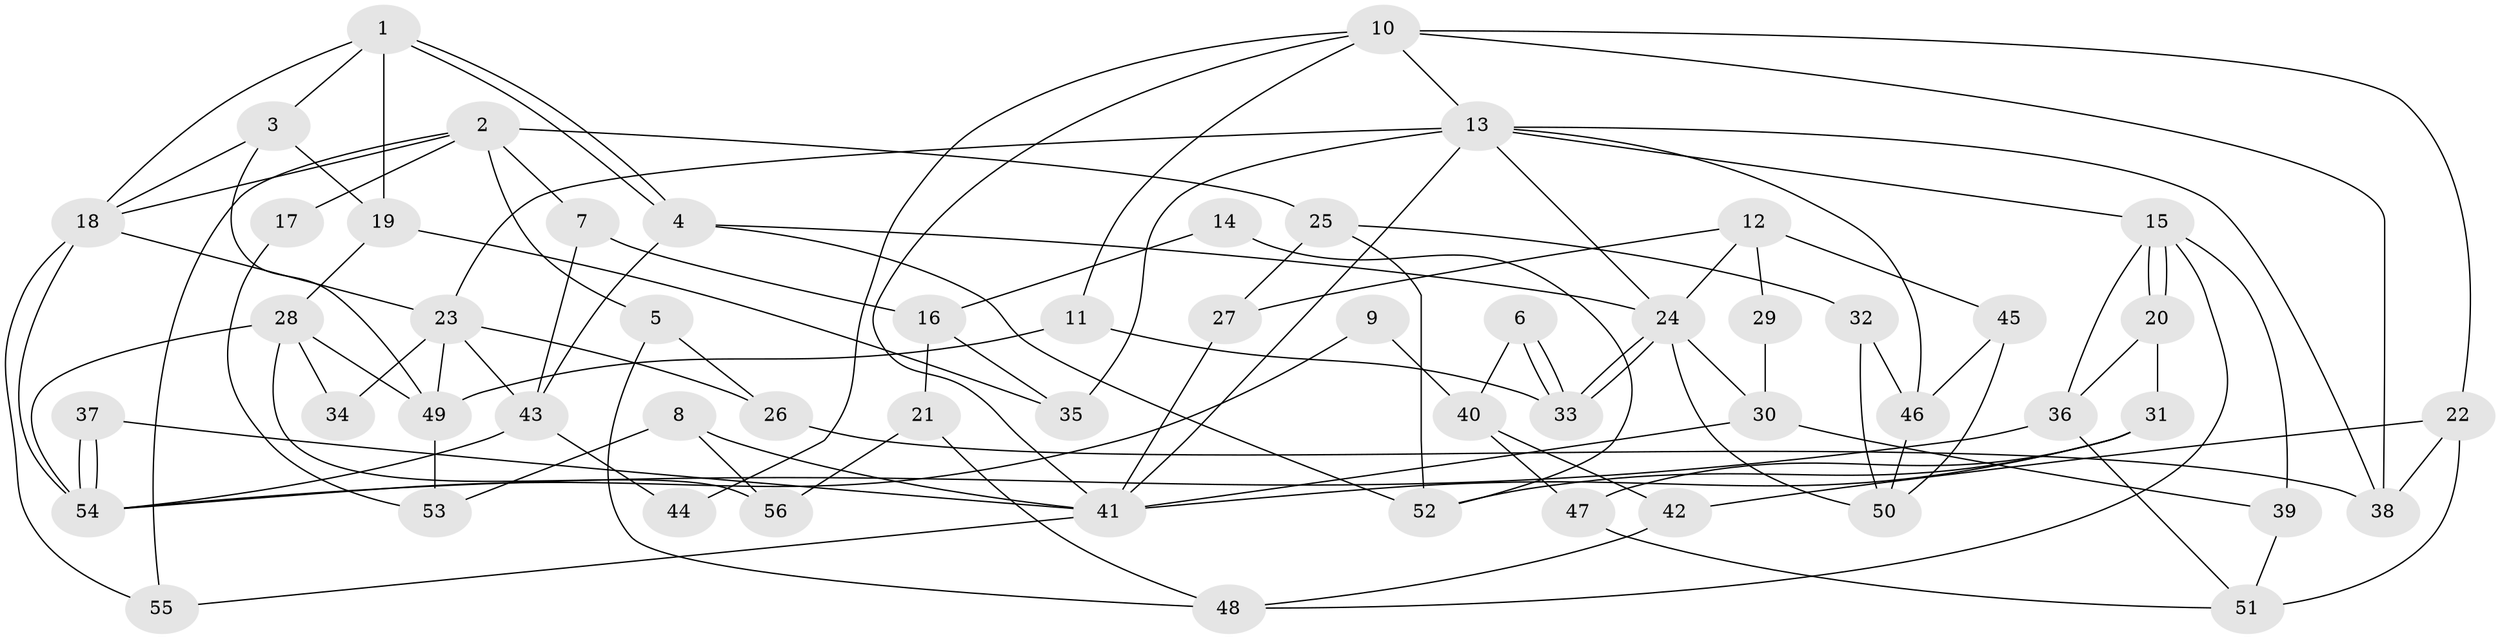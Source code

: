 // coarse degree distribution, {5: 0.23529411764705882, 4: 0.11764705882352941, 6: 0.23529411764705882, 12: 0.058823529411764705, 7: 0.23529411764705882, 3: 0.11764705882352941}
// Generated by graph-tools (version 1.1) at 2025/37/03/04/25 23:37:01]
// undirected, 56 vertices, 112 edges
graph export_dot {
  node [color=gray90,style=filled];
  1;
  2;
  3;
  4;
  5;
  6;
  7;
  8;
  9;
  10;
  11;
  12;
  13;
  14;
  15;
  16;
  17;
  18;
  19;
  20;
  21;
  22;
  23;
  24;
  25;
  26;
  27;
  28;
  29;
  30;
  31;
  32;
  33;
  34;
  35;
  36;
  37;
  38;
  39;
  40;
  41;
  42;
  43;
  44;
  45;
  46;
  47;
  48;
  49;
  50;
  51;
  52;
  53;
  54;
  55;
  56;
  1 -- 4;
  1 -- 4;
  1 -- 19;
  1 -- 3;
  1 -- 18;
  2 -- 18;
  2 -- 55;
  2 -- 5;
  2 -- 7;
  2 -- 17;
  2 -- 25;
  3 -- 18;
  3 -- 19;
  3 -- 49;
  4 -- 24;
  4 -- 43;
  4 -- 52;
  5 -- 26;
  5 -- 48;
  6 -- 33;
  6 -- 33;
  6 -- 40;
  7 -- 43;
  7 -- 16;
  8 -- 41;
  8 -- 56;
  8 -- 53;
  9 -- 54;
  9 -- 40;
  10 -- 22;
  10 -- 11;
  10 -- 13;
  10 -- 38;
  10 -- 41;
  10 -- 44;
  11 -- 49;
  11 -- 33;
  12 -- 45;
  12 -- 24;
  12 -- 27;
  12 -- 29;
  13 -- 41;
  13 -- 15;
  13 -- 23;
  13 -- 24;
  13 -- 35;
  13 -- 38;
  13 -- 46;
  14 -- 52;
  14 -- 16;
  15 -- 20;
  15 -- 20;
  15 -- 36;
  15 -- 39;
  15 -- 48;
  16 -- 35;
  16 -- 21;
  17 -- 53;
  18 -- 23;
  18 -- 54;
  18 -- 55;
  19 -- 28;
  19 -- 35;
  20 -- 36;
  20 -- 31;
  21 -- 48;
  21 -- 56;
  22 -- 51;
  22 -- 38;
  22 -- 42;
  23 -- 43;
  23 -- 26;
  23 -- 34;
  23 -- 49;
  24 -- 33;
  24 -- 33;
  24 -- 30;
  24 -- 50;
  25 -- 27;
  25 -- 32;
  25 -- 52;
  26 -- 38;
  27 -- 41;
  28 -- 54;
  28 -- 49;
  28 -- 34;
  28 -- 56;
  29 -- 30;
  30 -- 41;
  30 -- 39;
  31 -- 52;
  31 -- 41;
  31 -- 47;
  32 -- 46;
  32 -- 50;
  36 -- 54;
  36 -- 51;
  37 -- 41;
  37 -- 54;
  37 -- 54;
  39 -- 51;
  40 -- 42;
  40 -- 47;
  41 -- 55;
  42 -- 48;
  43 -- 54;
  43 -- 44;
  45 -- 50;
  45 -- 46;
  46 -- 50;
  47 -- 51;
  49 -- 53;
}

